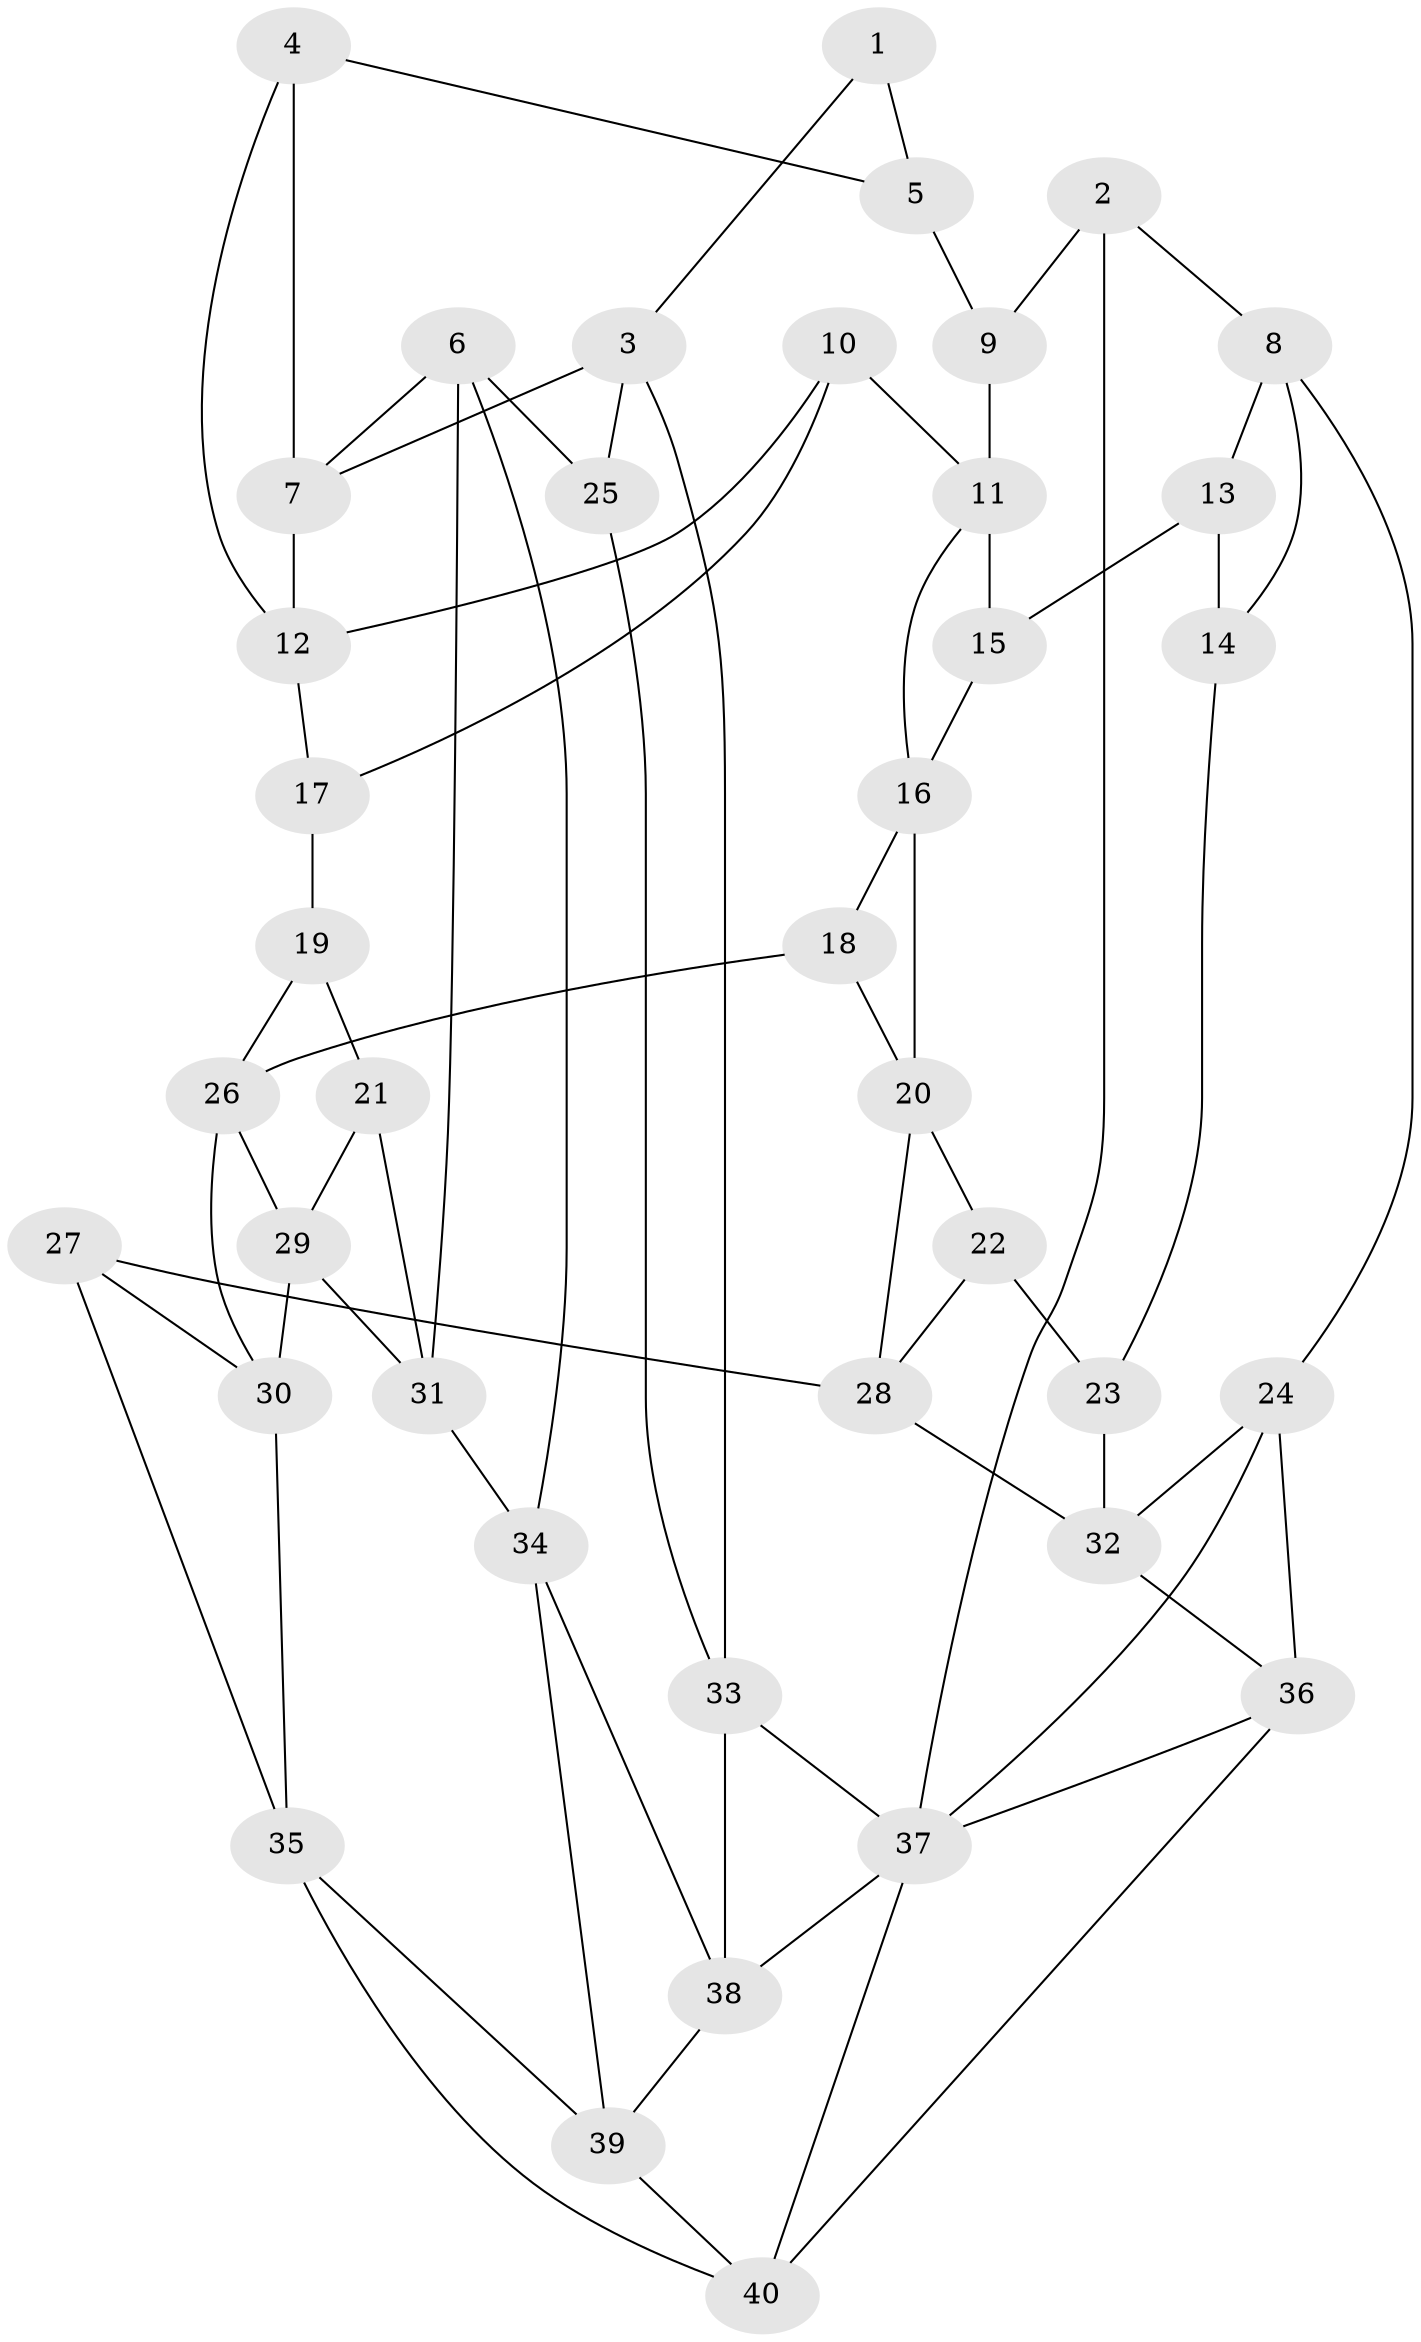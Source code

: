 // original degree distribution, {3: 0.02531645569620253, 4: 0.26582278481012656, 6: 0.22784810126582278, 5: 0.4810126582278481}
// Generated by graph-tools (version 1.1) at 2025/03/03/09/25 03:03:12]
// undirected, 40 vertices, 72 edges
graph export_dot {
graph [start="1"]
  node [color=gray90,style=filled];
  1;
  2;
  3;
  4;
  5;
  6;
  7;
  8;
  9;
  10;
  11;
  12;
  13;
  14;
  15;
  16;
  17;
  18;
  19;
  20;
  21;
  22;
  23;
  24;
  25;
  26;
  27;
  28;
  29;
  30;
  31;
  32;
  33;
  34;
  35;
  36;
  37;
  38;
  39;
  40;
  1 -- 3 [weight=1.0];
  1 -- 5 [weight=1.0];
  2 -- 8 [weight=1.0];
  2 -- 9 [weight=1.0];
  2 -- 37 [weight=1.0];
  3 -- 7 [weight=1.0];
  3 -- 25 [weight=1.0];
  3 -- 33 [weight=1.0];
  4 -- 5 [weight=1.0];
  4 -- 7 [weight=1.0];
  4 -- 12 [weight=1.0];
  5 -- 9 [weight=2.0];
  6 -- 7 [weight=1.0];
  6 -- 25 [weight=1.0];
  6 -- 31 [weight=1.0];
  6 -- 34 [weight=1.0];
  7 -- 12 [weight=1.0];
  8 -- 13 [weight=1.0];
  8 -- 14 [weight=1.0];
  8 -- 24 [weight=1.0];
  9 -- 11 [weight=1.0];
  10 -- 11 [weight=1.0];
  10 -- 12 [weight=1.0];
  10 -- 17 [weight=1.0];
  11 -- 15 [weight=1.0];
  11 -- 16 [weight=1.0];
  12 -- 17 [weight=1.0];
  13 -- 14 [weight=1.0];
  13 -- 15 [weight=2.0];
  14 -- 23 [weight=1.0];
  15 -- 16 [weight=1.0];
  16 -- 18 [weight=1.0];
  16 -- 20 [weight=1.0];
  17 -- 19 [weight=2.0];
  18 -- 20 [weight=1.0];
  18 -- 26 [weight=1.0];
  19 -- 21 [weight=1.0];
  19 -- 26 [weight=1.0];
  20 -- 22 [weight=1.0];
  20 -- 28 [weight=1.0];
  21 -- 29 [weight=1.0];
  21 -- 31 [weight=1.0];
  22 -- 23 [weight=2.0];
  22 -- 28 [weight=1.0];
  23 -- 32 [weight=1.0];
  24 -- 32 [weight=1.0];
  24 -- 36 [weight=1.0];
  24 -- 37 [weight=1.0];
  25 -- 33 [weight=2.0];
  26 -- 29 [weight=1.0];
  26 -- 30 [weight=1.0];
  27 -- 28 [weight=1.0];
  27 -- 30 [weight=1.0];
  27 -- 35 [weight=1.0];
  28 -- 32 [weight=1.0];
  29 -- 30 [weight=1.0];
  29 -- 31 [weight=1.0];
  30 -- 35 [weight=1.0];
  31 -- 34 [weight=1.0];
  32 -- 36 [weight=1.0];
  33 -- 37 [weight=1.0];
  33 -- 38 [weight=2.0];
  34 -- 38 [weight=1.0];
  34 -- 39 [weight=1.0];
  35 -- 39 [weight=1.0];
  35 -- 40 [weight=1.0];
  36 -- 37 [weight=1.0];
  36 -- 40 [weight=1.0];
  37 -- 38 [weight=1.0];
  37 -- 40 [weight=1.0];
  38 -- 39 [weight=1.0];
  39 -- 40 [weight=1.0];
}
